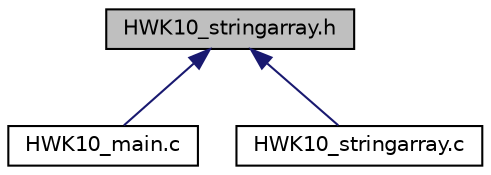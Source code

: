 digraph "HWK10_stringarray.h"
{
  edge [fontname="Helvetica",fontsize="10",labelfontname="Helvetica",labelfontsize="10"];
  node [fontname="Helvetica",fontsize="10",shape=record];
  Node1 [label="HWK10_stringarray.h",height=0.2,width=0.4,color="black", fillcolor="grey75", style="filled", fontcolor="black"];
  Node1 -> Node2 [dir="back",color="midnightblue",fontsize="10",style="solid",fontname="Helvetica"];
  Node2 [label="HWK10_main.c",height=0.2,width=0.4,color="black", fillcolor="white", style="filled",URL="$HWK10__main_8c.html"];
  Node1 -> Node3 [dir="back",color="midnightblue",fontsize="10",style="solid",fontname="Helvetica"];
  Node3 [label="HWK10_stringarray.c",height=0.2,width=0.4,color="black", fillcolor="white", style="filled",URL="$HWK10__stringarray_8c.html"];
}
